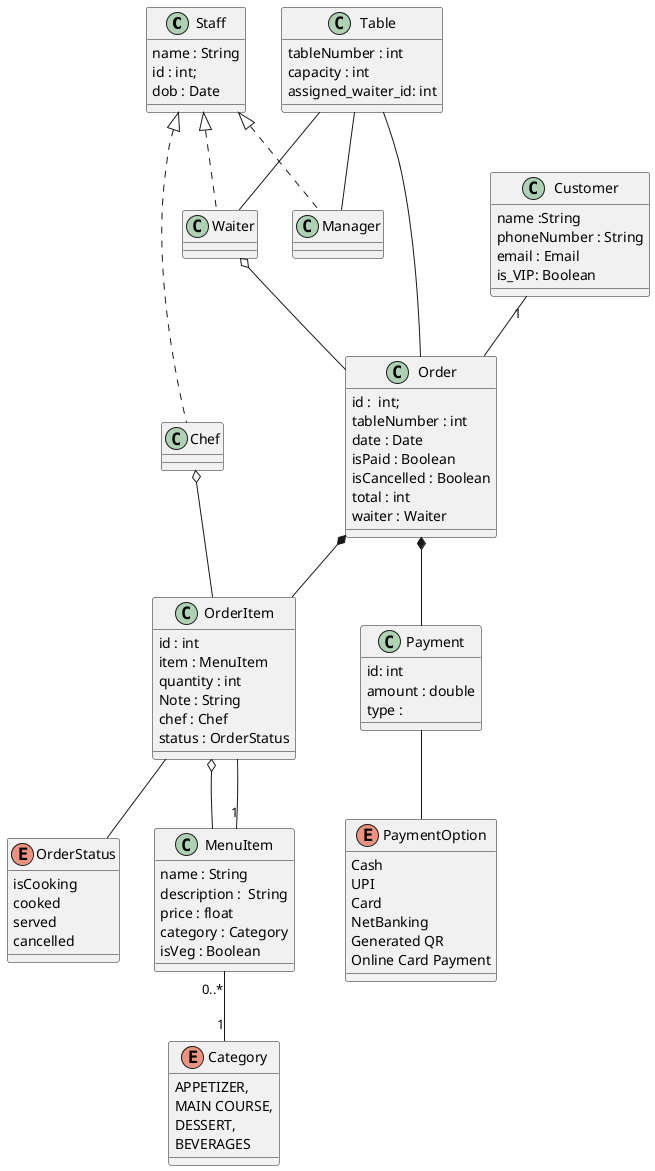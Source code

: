 @startuml
class Staff {
  name : String
  id : int;
  dob : Date
}

class Manager {

}

class Waiter {
}

class Chef {
}

class Table {
    tableNumber : int
    capacity : int
    assigned_waiter_id: int
}

class Customer {
    name :String
    phoneNumber : String
    email : Email
    is_VIP: Boolean
}


enum Category {
    APPETIZER,
    MAIN COURSE,
    DESSERT,
    BEVERAGES
}
class MenuItem{
    name : String
    description :  String
    price : float
    category : Category
    isVeg : Boolean
}


class Order{
    id :  int;
    tableNumber : int
    date : Date
    isPaid : Boolean
    isCancelled : Boolean
    total : int
    waiter : Waiter
}

enum OrderStatus{
    isCooking
    cooked
    served
    cancelled
}
class OrderItem{
    id : int
    item : MenuItem
    quantity : int
    Note : String
    chef : Chef
    status : OrderStatus
}

class Payment {
    id: int
    amount : double
    type : 
}

enum PaymentOption{
    Cash
    UPI
    Card
    NetBanking
    Generated QR
    Online Card Payment
}

Staff <|.. Manager
Staff <|.. Waiter
Staff <|.. Chef

MenuItem "0..*" -- "1" Category
Table -- Order
Order *-- Payment
Order *-- OrderItem
Waiter o-- Order
Chef o-- OrderItem
Table -- Manager
Table -- Waiter
OrderItem -- OrderStatus
OrderItem o-- MenuItem
MenuItem "1" -- OrderItem
Customer "1"-- Order
Payment -- PaymentOption
@enduml